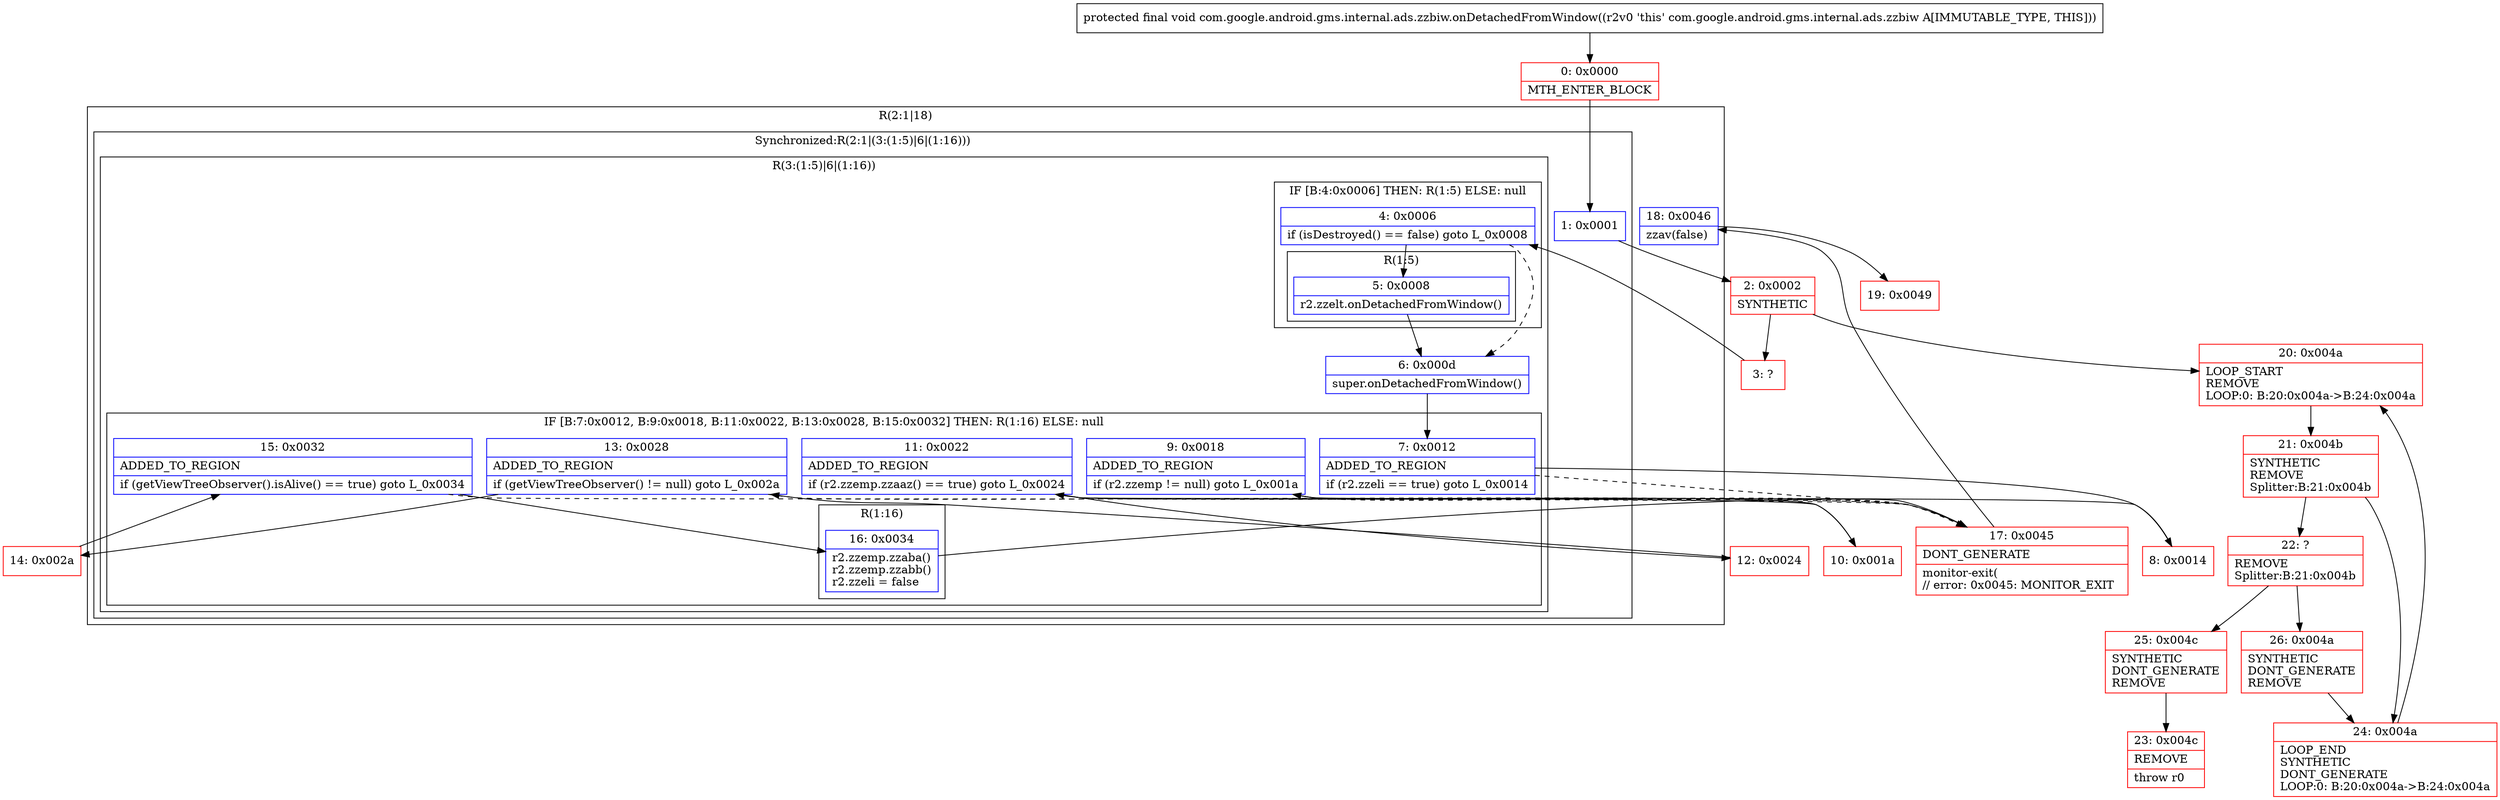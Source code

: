 digraph "CFG forcom.google.android.gms.internal.ads.zzbiw.onDetachedFromWindow()V" {
subgraph cluster_Region_1922612924 {
label = "R(2:1|18)";
node [shape=record,color=blue];
subgraph cluster_SynchronizedRegion_199638590 {
label = "Synchronized:R(2:1|(3:(1:5)|6|(1:16)))";
node [shape=record,color=blue];
Node_1 [shape=record,label="{1\:\ 0x0001}"];
subgraph cluster_Region_877508642 {
label = "R(3:(1:5)|6|(1:16))";
node [shape=record,color=blue];
subgraph cluster_IfRegion_293560890 {
label = "IF [B:4:0x0006] THEN: R(1:5) ELSE: null";
node [shape=record,color=blue];
Node_4 [shape=record,label="{4\:\ 0x0006|if (isDestroyed() == false) goto L_0x0008\l}"];
subgraph cluster_Region_639976439 {
label = "R(1:5)";
node [shape=record,color=blue];
Node_5 [shape=record,label="{5\:\ 0x0008|r2.zzelt.onDetachedFromWindow()\l}"];
}
}
Node_6 [shape=record,label="{6\:\ 0x000d|super.onDetachedFromWindow()\l}"];
subgraph cluster_IfRegion_470322883 {
label = "IF [B:7:0x0012, B:9:0x0018, B:11:0x0022, B:13:0x0028, B:15:0x0032] THEN: R(1:16) ELSE: null";
node [shape=record,color=blue];
Node_7 [shape=record,label="{7\:\ 0x0012|ADDED_TO_REGION\l|if (r2.zzeli == true) goto L_0x0014\l}"];
Node_9 [shape=record,label="{9\:\ 0x0018|ADDED_TO_REGION\l|if (r2.zzemp != null) goto L_0x001a\l}"];
Node_11 [shape=record,label="{11\:\ 0x0022|ADDED_TO_REGION\l|if (r2.zzemp.zzaaz() == true) goto L_0x0024\l}"];
Node_13 [shape=record,label="{13\:\ 0x0028|ADDED_TO_REGION\l|if (getViewTreeObserver() != null) goto L_0x002a\l}"];
Node_15 [shape=record,label="{15\:\ 0x0032|ADDED_TO_REGION\l|if (getViewTreeObserver().isAlive() == true) goto L_0x0034\l}"];
subgraph cluster_Region_1163770312 {
label = "R(1:16)";
node [shape=record,color=blue];
Node_16 [shape=record,label="{16\:\ 0x0034|r2.zzemp.zzaba()\lr2.zzemp.zzabb()\lr2.zzeli = false\l}"];
}
}
}
}
Node_18 [shape=record,label="{18\:\ 0x0046|zzav(false)\l}"];
}
Node_0 [shape=record,color=red,label="{0\:\ 0x0000|MTH_ENTER_BLOCK\l}"];
Node_2 [shape=record,color=red,label="{2\:\ 0x0002|SYNTHETIC\l}"];
Node_3 [shape=record,color=red,label="{3\:\ ?}"];
Node_8 [shape=record,color=red,label="{8\:\ 0x0014}"];
Node_10 [shape=record,color=red,label="{10\:\ 0x001a}"];
Node_12 [shape=record,color=red,label="{12\:\ 0x0024}"];
Node_14 [shape=record,color=red,label="{14\:\ 0x002a}"];
Node_17 [shape=record,color=red,label="{17\:\ 0x0045|DONT_GENERATE\l|monitor\-exit(\l\/\/ error: 0x0045: MONITOR_EXIT  \l}"];
Node_19 [shape=record,color=red,label="{19\:\ 0x0049}"];
Node_20 [shape=record,color=red,label="{20\:\ 0x004a|LOOP_START\lREMOVE\lLOOP:0: B:20:0x004a\-\>B:24:0x004a\l}"];
Node_21 [shape=record,color=red,label="{21\:\ 0x004b|SYNTHETIC\lREMOVE\lSplitter:B:21:0x004b\l}"];
Node_22 [shape=record,color=red,label="{22\:\ ?|REMOVE\lSplitter:B:21:0x004b\l}"];
Node_23 [shape=record,color=red,label="{23\:\ 0x004c|REMOVE\l|throw r0\l}"];
Node_24 [shape=record,color=red,label="{24\:\ 0x004a|LOOP_END\lSYNTHETIC\lDONT_GENERATE\lLOOP:0: B:20:0x004a\-\>B:24:0x004a\l}"];
Node_25 [shape=record,color=red,label="{25\:\ 0x004c|SYNTHETIC\lDONT_GENERATE\lREMOVE\l}"];
Node_26 [shape=record,color=red,label="{26\:\ 0x004a|SYNTHETIC\lDONT_GENERATE\lREMOVE\l}"];
MethodNode[shape=record,label="{protected final void com.google.android.gms.internal.ads.zzbiw.onDetachedFromWindow((r2v0 'this' com.google.android.gms.internal.ads.zzbiw A[IMMUTABLE_TYPE, THIS])) }"];
MethodNode -> Node_0;
Node_1 -> Node_2;
Node_4 -> Node_5;
Node_4 -> Node_6[style=dashed];
Node_5 -> Node_6;
Node_6 -> Node_7;
Node_7 -> Node_8;
Node_7 -> Node_17[style=dashed];
Node_9 -> Node_10;
Node_9 -> Node_17[style=dashed];
Node_11 -> Node_12;
Node_11 -> Node_17[style=dashed];
Node_13 -> Node_14;
Node_13 -> Node_17[style=dashed];
Node_15 -> Node_16;
Node_15 -> Node_17[style=dashed];
Node_16 -> Node_17;
Node_18 -> Node_19;
Node_0 -> Node_1;
Node_2 -> Node_3;
Node_2 -> Node_20;
Node_3 -> Node_4;
Node_8 -> Node_9;
Node_10 -> Node_11;
Node_12 -> Node_13;
Node_14 -> Node_15;
Node_17 -> Node_18;
Node_20 -> Node_21;
Node_21 -> Node_22;
Node_21 -> Node_24;
Node_22 -> Node_25;
Node_22 -> Node_26;
Node_24 -> Node_20;
Node_25 -> Node_23;
Node_26 -> Node_24;
}


